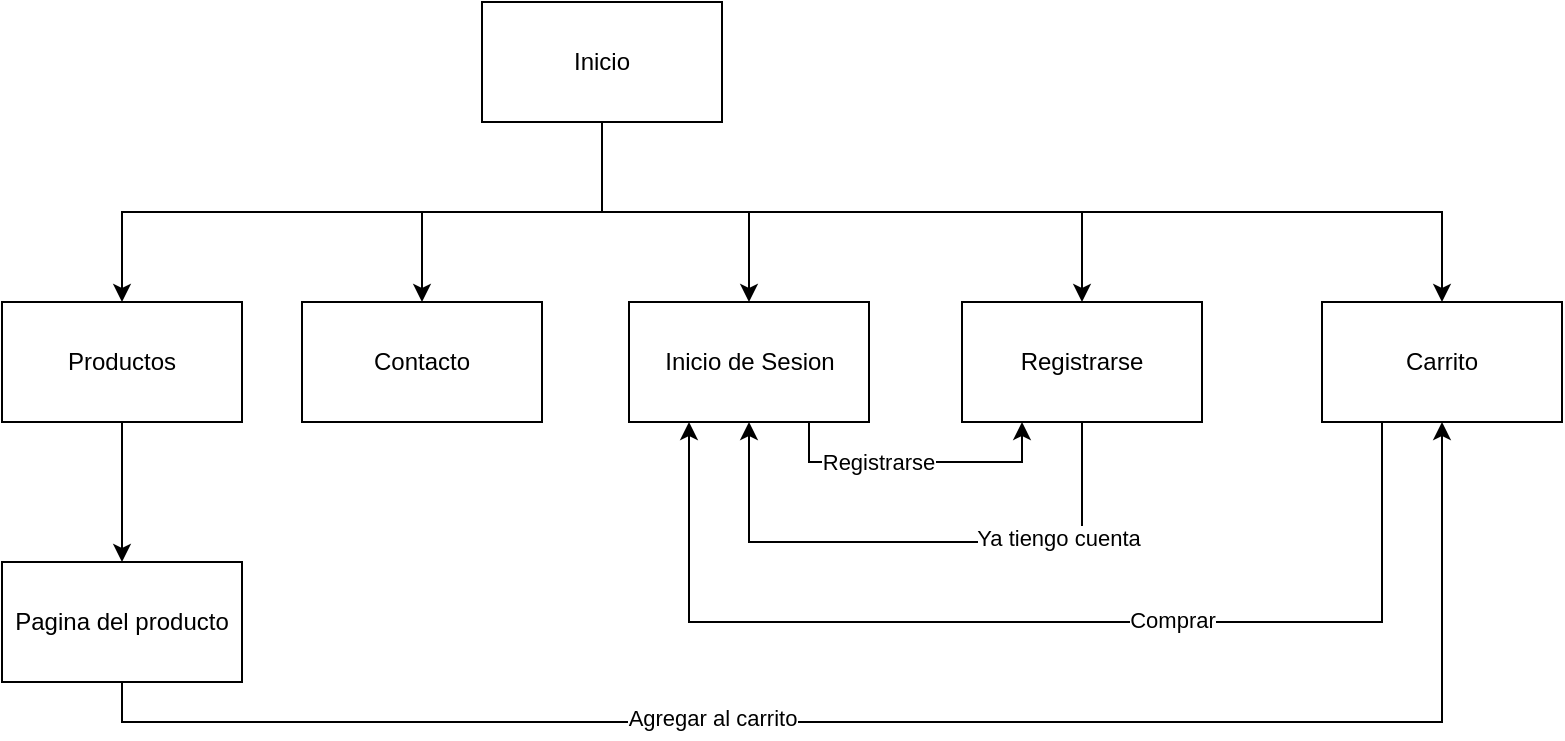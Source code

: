 <mxfile version="20.1.1" type="google"><diagram id="N1BnNnntqQ2HxmSin2_k" name="Page-1"><mxGraphModel grid="1" page="1" gridSize="10" guides="1" tooltips="1" connect="1" arrows="1" fold="1" pageScale="1" pageWidth="827" pageHeight="1169" math="0" shadow="0"><root><mxCell id="0"/><mxCell id="1" parent="0"/><mxCell id="YbssiHOixXFzNX_MxStj-2" style="edgeStyle=orthogonalEdgeStyle;rounded=0;orthogonalLoop=1;jettySize=auto;html=1;exitX=0.5;exitY=1;exitDx=0;exitDy=0;" edge="1" parent="1" source="YbssiHOixXFzNX_MxStj-1" target="YbssiHOixXFzNX_MxStj-3"><mxGeometry relative="1" as="geometry"><mxPoint x="160" y="320" as="targetPoint"/></mxGeometry></mxCell><mxCell id="YbssiHOixXFzNX_MxStj-4" style="edgeStyle=orthogonalEdgeStyle;rounded=0;orthogonalLoop=1;jettySize=auto;html=1;exitX=0.5;exitY=1;exitDx=0;exitDy=0;entryX=0.5;entryY=0;entryDx=0;entryDy=0;" edge="1" parent="1" source="YbssiHOixXFzNX_MxStj-1" target="YbssiHOixXFzNX_MxStj-6"><mxGeometry relative="1" as="geometry"><mxPoint x="300" y="300" as="targetPoint"/></mxGeometry></mxCell><mxCell id="YbssiHOixXFzNX_MxStj-9" style="edgeStyle=orthogonalEdgeStyle;rounded=0;orthogonalLoop=1;jettySize=auto;html=1;exitX=0.5;exitY=1;exitDx=0;exitDy=0;entryX=0.5;entryY=0;entryDx=0;entryDy=0;" edge="1" parent="1" source="YbssiHOixXFzNX_MxStj-1" target="YbssiHOixXFzNX_MxStj-8"><mxGeometry relative="1" as="geometry"/></mxCell><mxCell id="YbssiHOixXFzNX_MxStj-11" style="edgeStyle=orthogonalEdgeStyle;rounded=0;orthogonalLoop=1;jettySize=auto;html=1;exitX=0.5;exitY=1;exitDx=0;exitDy=0;entryX=0.5;entryY=0;entryDx=0;entryDy=0;" edge="1" parent="1" source="YbssiHOixXFzNX_MxStj-1" target="YbssiHOixXFzNX_MxStj-10"><mxGeometry relative="1" as="geometry"/></mxCell><mxCell id="YbssiHOixXFzNX_MxStj-19" style="edgeStyle=orthogonalEdgeStyle;rounded=0;orthogonalLoop=1;jettySize=auto;html=1;exitX=0.5;exitY=1;exitDx=0;exitDy=0;" edge="1" parent="1" source="YbssiHOixXFzNX_MxStj-1" target="YbssiHOixXFzNX_MxStj-18"><mxGeometry relative="1" as="geometry"/></mxCell><mxCell id="YbssiHOixXFzNX_MxStj-1" value="Inicio" style="rounded=0;whiteSpace=wrap;html=1;" vertex="1" parent="1"><mxGeometry x="340" y="140" width="120" height="60" as="geometry"/></mxCell><mxCell id="YbssiHOixXFzNX_MxStj-17" style="edgeStyle=orthogonalEdgeStyle;rounded=0;orthogonalLoop=1;jettySize=auto;html=1;exitX=0.5;exitY=1;exitDx=0;exitDy=0;entryX=0.5;entryY=0;entryDx=0;entryDy=0;" edge="1" parent="1" source="YbssiHOixXFzNX_MxStj-3" target="YbssiHOixXFzNX_MxStj-16"><mxGeometry relative="1" as="geometry"/></mxCell><mxCell id="YbssiHOixXFzNX_MxStj-3" value="Productos" style="rounded=0;whiteSpace=wrap;html=1;" vertex="1" parent="1"><mxGeometry x="100" y="290" width="120" height="60" as="geometry"/></mxCell><mxCell id="YbssiHOixXFzNX_MxStj-6" value="Contacto" style="rounded=0;whiteSpace=wrap;html=1;" vertex="1" parent="1"><mxGeometry x="250" y="290" width="120" height="60" as="geometry"/></mxCell><mxCell id="YbssiHOixXFzNX_MxStj-12" style="edgeStyle=orthogonalEdgeStyle;rounded=0;orthogonalLoop=1;jettySize=auto;html=1;exitX=0.75;exitY=1;exitDx=0;exitDy=0;entryX=0.25;entryY=1;entryDx=0;entryDy=0;" edge="1" parent="1" source="YbssiHOixXFzNX_MxStj-8" target="YbssiHOixXFzNX_MxStj-10"><mxGeometry relative="1" as="geometry"/></mxCell><mxCell id="YbssiHOixXFzNX_MxStj-15" value="Registrarse" style="edgeLabel;html=1;align=center;verticalAlign=middle;resizable=0;points=[];" connectable="0" vertex="1" parent="YbssiHOixXFzNX_MxStj-12"><mxGeometry x="-0.273" relative="1" as="geometry"><mxPoint x="1" as="offset"/></mxGeometry></mxCell><mxCell id="YbssiHOixXFzNX_MxStj-8" value="Inicio de Sesion" style="rounded=0;whiteSpace=wrap;html=1;" vertex="1" parent="1"><mxGeometry x="413.5" y="290" width="120" height="60" as="geometry"/></mxCell><mxCell id="YbssiHOixXFzNX_MxStj-13" style="edgeStyle=orthogonalEdgeStyle;rounded=0;orthogonalLoop=1;jettySize=auto;html=1;exitX=0.5;exitY=1;exitDx=0;exitDy=0;entryX=0.5;entryY=1;entryDx=0;entryDy=0;" edge="1" parent="1" source="YbssiHOixXFzNX_MxStj-10" target="YbssiHOixXFzNX_MxStj-8"><mxGeometry relative="1" as="geometry"><Array as="points"><mxPoint x="640" y="410"/><mxPoint x="474" y="410"/></Array></mxGeometry></mxCell><mxCell id="YbssiHOixXFzNX_MxStj-14" value="Ya tiengo cuenta" style="edgeLabel;html=1;align=center;verticalAlign=middle;resizable=0;points=[];" connectable="0" vertex="1" parent="YbssiHOixXFzNX_MxStj-13"><mxGeometry x="-0.497" y="-2" relative="1" as="geometry"><mxPoint as="offset"/></mxGeometry></mxCell><mxCell id="YbssiHOixXFzNX_MxStj-10" value="Registrarse" style="rounded=0;whiteSpace=wrap;html=1;" vertex="1" parent="1"><mxGeometry x="580" y="290" width="120" height="60" as="geometry"/></mxCell><mxCell id="YbssiHOixXFzNX_MxStj-20" style="edgeStyle=orthogonalEdgeStyle;rounded=0;orthogonalLoop=1;jettySize=auto;html=1;exitX=0.5;exitY=1;exitDx=0;exitDy=0;entryX=0.5;entryY=1;entryDx=0;entryDy=0;" edge="1" parent="1" source="YbssiHOixXFzNX_MxStj-16" target="YbssiHOixXFzNX_MxStj-18"><mxGeometry relative="1" as="geometry"/></mxCell><mxCell id="YbssiHOixXFzNX_MxStj-21" value="Agregar al carrito" style="edgeLabel;html=1;align=center;verticalAlign=middle;resizable=0;points=[];" connectable="0" vertex="1" parent="YbssiHOixXFzNX_MxStj-20"><mxGeometry x="-0.241" y="2" relative="1" as="geometry"><mxPoint as="offset"/></mxGeometry></mxCell><mxCell id="YbssiHOixXFzNX_MxStj-16" value="Pagina del producto" style="rounded=0;whiteSpace=wrap;html=1;" vertex="1" parent="1"><mxGeometry x="100" y="420" width="120" height="60" as="geometry"/></mxCell><mxCell id="YbssiHOixXFzNX_MxStj-22" style="edgeStyle=orthogonalEdgeStyle;rounded=0;orthogonalLoop=1;jettySize=auto;html=1;exitX=0.25;exitY=1;exitDx=0;exitDy=0;entryX=0.25;entryY=1;entryDx=0;entryDy=0;" edge="1" parent="1" source="YbssiHOixXFzNX_MxStj-18" target="YbssiHOixXFzNX_MxStj-8"><mxGeometry relative="1" as="geometry"><Array as="points"><mxPoint x="790" y="450"/><mxPoint x="444" y="450"/></Array></mxGeometry></mxCell><mxCell id="YbssiHOixXFzNX_MxStj-23" value="Comprar" style="edgeLabel;html=1;align=center;verticalAlign=middle;resizable=0;points=[];" connectable="0" vertex="1" parent="YbssiHOixXFzNX_MxStj-22"><mxGeometry x="-0.248" y="-1" relative="1" as="geometry"><mxPoint as="offset"/></mxGeometry></mxCell><mxCell id="YbssiHOixXFzNX_MxStj-18" value="Carrito" style="rounded=0;whiteSpace=wrap;html=1;" vertex="1" parent="1"><mxGeometry x="760" y="290" width="120" height="60" as="geometry"/></mxCell></root></mxGraphModel></diagram></mxfile>